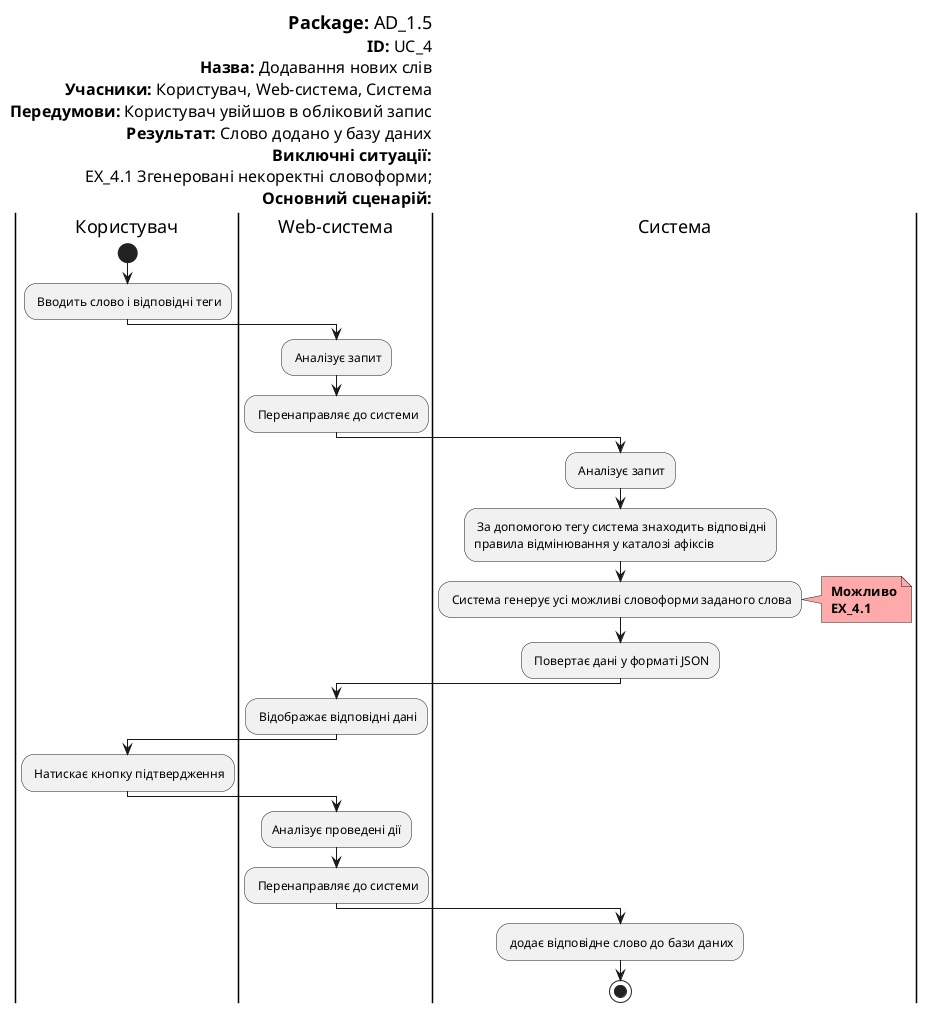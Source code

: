 @startuml
left header
	<font color=000 size=18><b>Package:</b> AD_1.5
	<font color=000 size=16><b>ID:</b> UC_4
	<font color=000 size=16><b>Назва:</b> Додавання нових слів
	<font color=000 size=16><b>Учасники:</b> Користувач, Web-система, Система
	<font color=000 size=16><b>Передумови:</b> Користувач увійшов в обліковий запис
	<font color=000 size=16><b>Результат:</b> Слово додано у базу даних
	<font color=000 size=16><b>Виключні ситуації:</b>
	<font color=000 size=16> EX_4.1 Згенеровані некоректні словоформи;
	<font color=000 size=16><b>Основний сценарій:</b>
end header

|Користувач|
	start
	: Вводить слово і відповідні теги;
|Web-система|
	: Аналізує запит;
	: Перенаправляє до системи;
|Система|
	: Аналізує запит;
	: За допомогою тегу система знаходить відповідні
	правила відмінювання у каталозі афіксів;
	: Система генерує усі можливі словоформи заданого слова;

	note right #ffaaaa
		<b> Можливо
		<b> EX_4.1
	end note

	: Повертає дані у форматі JSON;
|Web-система|
	: Відображає відповідні дані;
|Користувач|
	: Натискає кнопку підтвердження;
|Web-система|
	:Аналізує проведені дії;
	: Перенаправляє до системи;
|Система|
	: додає відповідне слово до бази даних;
	stop;
@enduml
